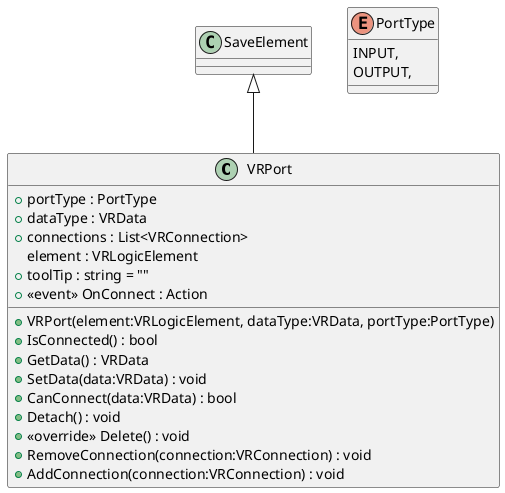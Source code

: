 @startuml
class VRPort {
    + portType : PortType
    + dataType : VRData
    + connections : List<VRConnection>
    element : VRLogicElement
    + toolTip : string = ""
    +  <<event>> OnConnect : Action 
    + VRPort(element:VRLogicElement, dataType:VRData, portType:PortType)
    + IsConnected() : bool
    + GetData() : VRData
    + SetData(data:VRData) : void
    + CanConnect(data:VRData) : bool
    + Detach() : void
    + <<override>> Delete() : void
    + RemoveConnection(connection:VRConnection) : void
    + AddConnection(connection:VRConnection) : void
}
enum PortType {
    INPUT,
    OUTPUT,
}
SaveElement <|-- VRPort
@enduml
